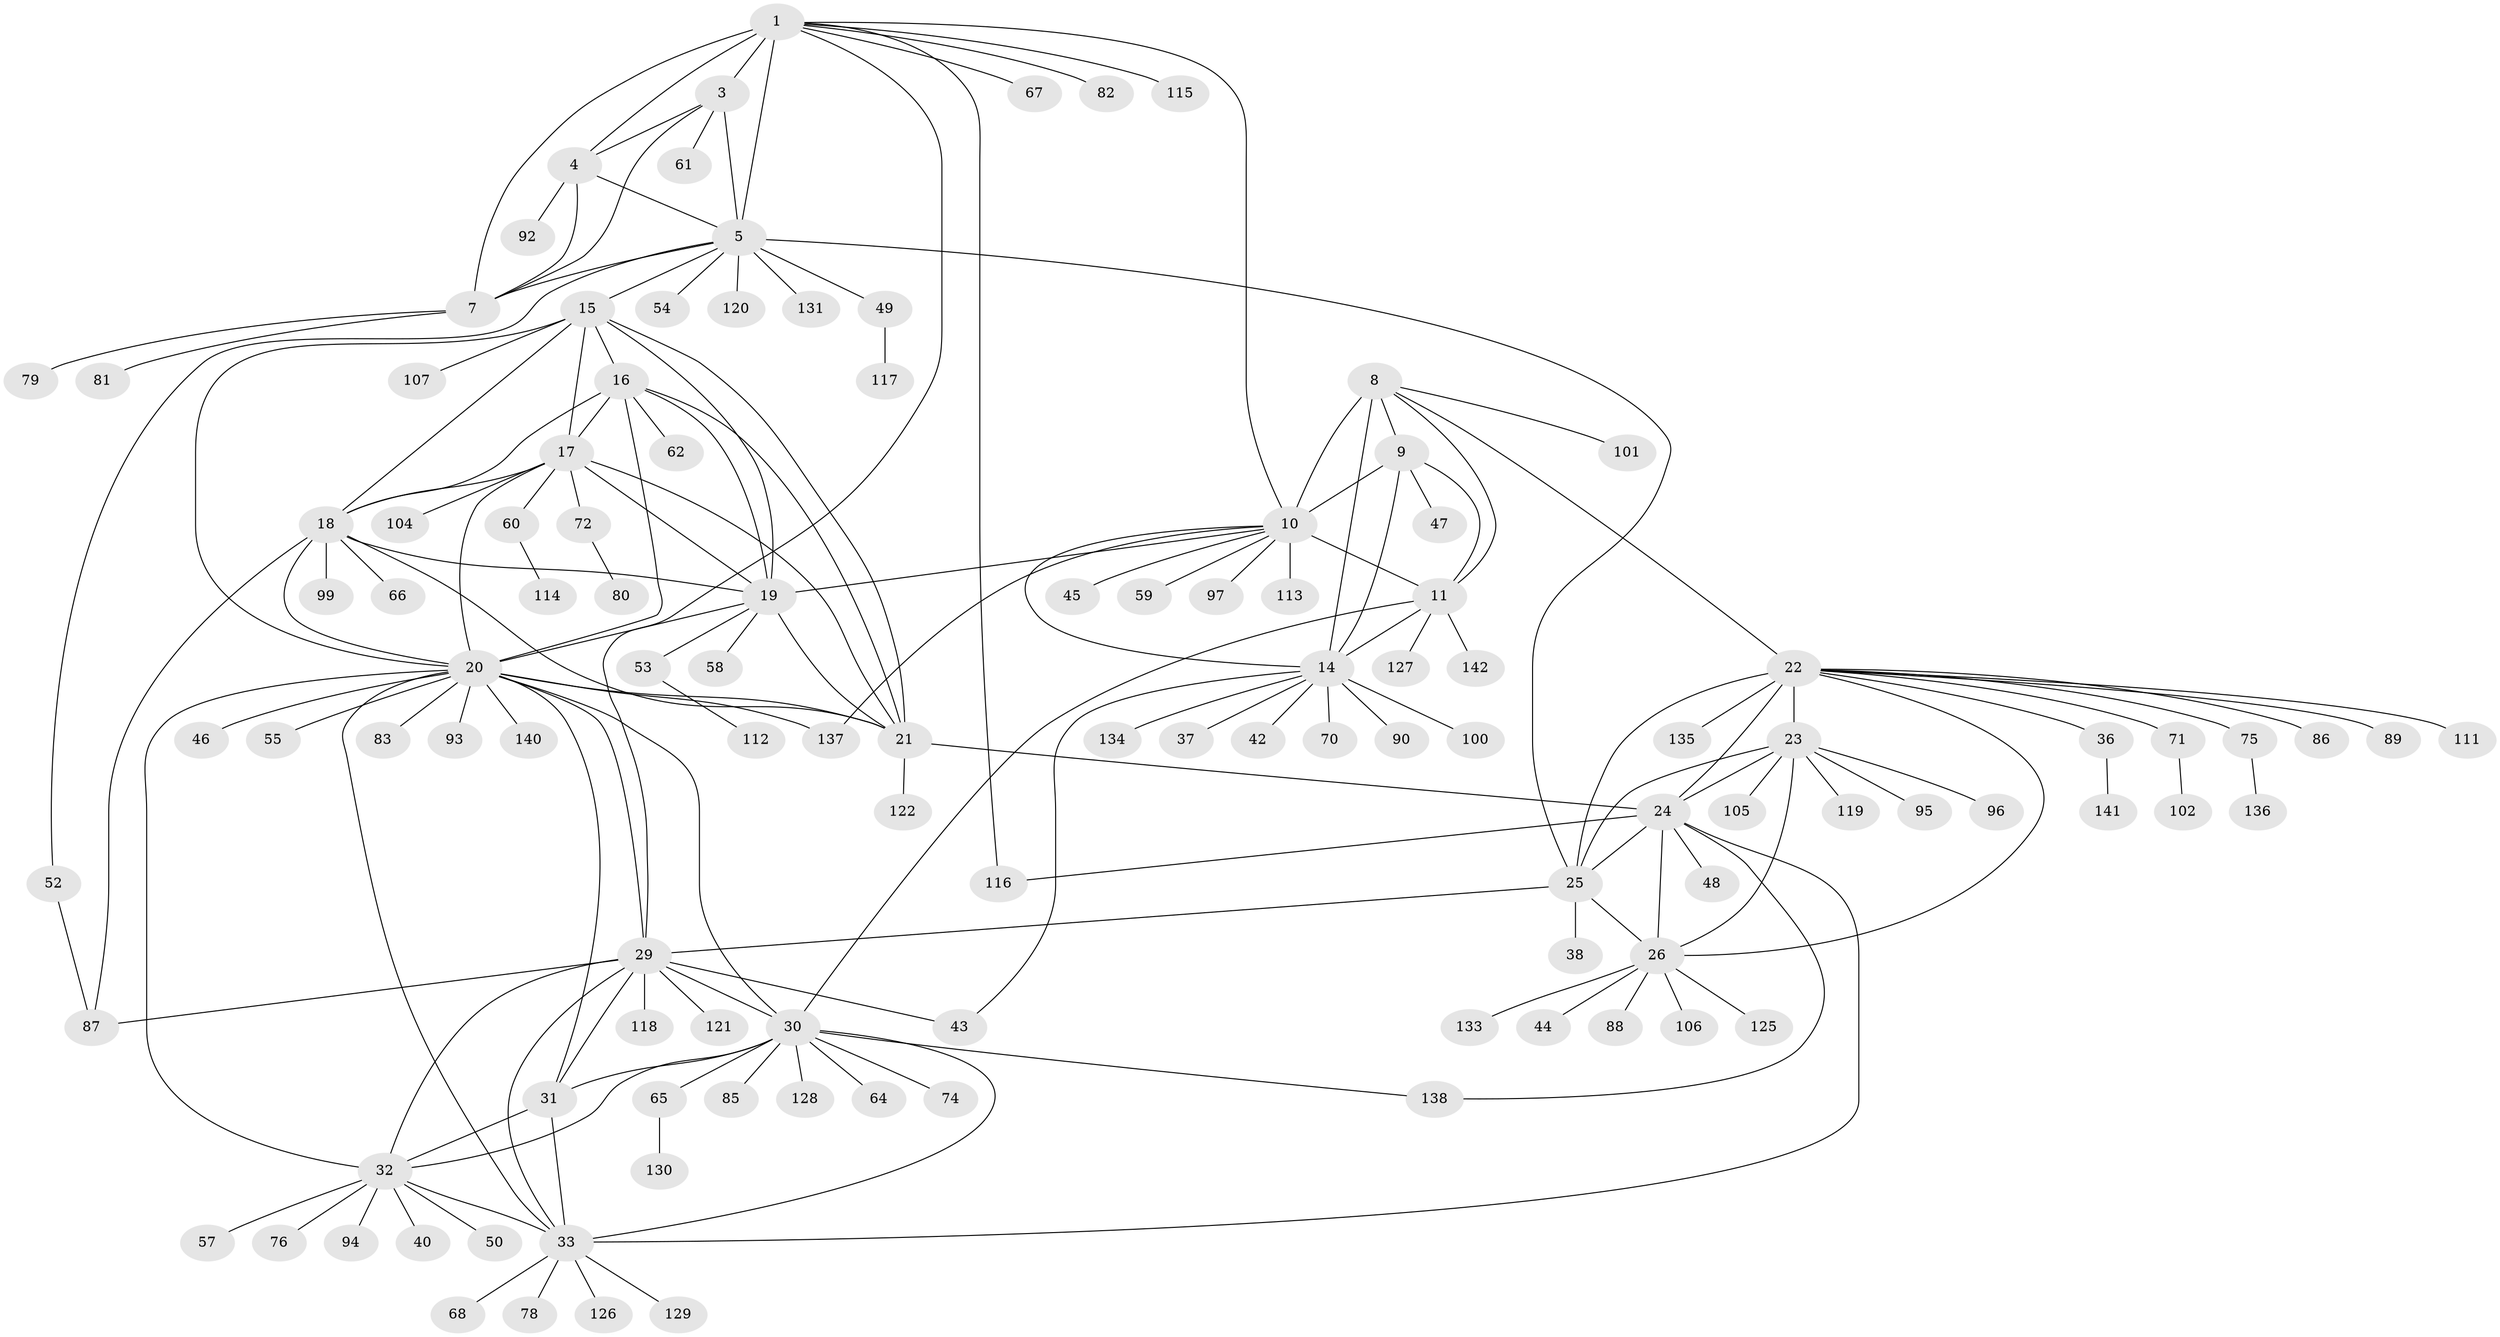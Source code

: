 // Generated by graph-tools (version 1.1) at 2025/52/02/27/25 19:52:18]
// undirected, 115 vertices, 170 edges
graph export_dot {
graph [start="1"]
  node [color=gray90,style=filled];
  1 [super="+2"];
  3 [super="+139"];
  4;
  5 [super="+6"];
  7 [super="+69"];
  8 [super="+12"];
  9 [super="+39"];
  10 [super="+13"];
  11;
  14 [super="+84"];
  15;
  16 [super="+91"];
  17 [super="+103"];
  18 [super="+124"];
  19 [super="+51"];
  20 [super="+35"];
  21;
  22 [super="+28"];
  23;
  24 [super="+41"];
  25 [super="+27"];
  26 [super="+56"];
  29 [super="+77"];
  30 [super="+34"];
  31 [super="+73"];
  32 [super="+109"];
  33;
  36;
  37;
  38;
  40;
  42;
  43 [super="+110"];
  44;
  45 [super="+108"];
  46;
  47;
  48;
  49;
  50;
  52;
  53 [super="+63"];
  54;
  55;
  57;
  58;
  59;
  60;
  61;
  62;
  64;
  65 [super="+123"];
  66;
  67;
  68;
  70;
  71 [super="+98"];
  72 [super="+132"];
  74;
  75;
  76;
  78;
  79;
  80;
  81;
  82;
  83;
  85;
  86;
  87;
  88;
  89;
  90;
  92;
  93;
  94;
  95;
  96;
  97;
  99;
  100;
  101;
  102;
  104;
  105;
  106;
  107;
  111;
  112;
  113;
  114;
  115;
  116;
  117;
  118;
  119;
  120;
  121;
  122;
  125;
  126;
  127;
  128;
  129;
  130;
  131;
  133;
  134;
  135;
  136;
  137;
  138;
  140;
  141;
  142;
  1 -- 3 [weight=2];
  1 -- 4 [weight=2];
  1 -- 5 [weight=4];
  1 -- 7 [weight=2];
  1 -- 10;
  1 -- 29;
  1 -- 82;
  1 -- 116;
  1 -- 67;
  1 -- 115;
  3 -- 4;
  3 -- 5 [weight=2];
  3 -- 7;
  3 -- 61;
  4 -- 5 [weight=2];
  4 -- 7;
  4 -- 92;
  5 -- 7 [weight=2];
  5 -- 15;
  5 -- 25;
  5 -- 120;
  5 -- 131;
  5 -- 49;
  5 -- 52;
  5 -- 54;
  7 -- 79;
  7 -- 81;
  8 -- 9 [weight=2];
  8 -- 10 [weight=4];
  8 -- 11 [weight=2];
  8 -- 14 [weight=2];
  8 -- 101;
  8 -- 22;
  9 -- 10 [weight=2];
  9 -- 11;
  9 -- 14;
  9 -- 47;
  10 -- 11 [weight=2];
  10 -- 14 [weight=2];
  10 -- 19;
  10 -- 97;
  10 -- 113;
  10 -- 137;
  10 -- 45;
  10 -- 59;
  11 -- 14;
  11 -- 127;
  11 -- 142;
  11 -- 30;
  14 -- 37;
  14 -- 42;
  14 -- 43;
  14 -- 70;
  14 -- 90;
  14 -- 100;
  14 -- 134;
  15 -- 16;
  15 -- 17;
  15 -- 18;
  15 -- 19;
  15 -- 20;
  15 -- 21;
  15 -- 107;
  16 -- 17;
  16 -- 18;
  16 -- 19;
  16 -- 20;
  16 -- 21;
  16 -- 62;
  17 -- 18;
  17 -- 19;
  17 -- 20;
  17 -- 21;
  17 -- 60;
  17 -- 72;
  17 -- 104;
  18 -- 19;
  18 -- 20;
  18 -- 21;
  18 -- 66;
  18 -- 99;
  18 -- 87;
  19 -- 20;
  19 -- 21;
  19 -- 53;
  19 -- 58;
  20 -- 21;
  20 -- 46;
  20 -- 55;
  20 -- 83;
  20 -- 93;
  20 -- 140;
  20 -- 32;
  20 -- 33;
  20 -- 137;
  20 -- 29;
  20 -- 30 [weight=2];
  20 -- 31;
  21 -- 24;
  21 -- 122;
  22 -- 23 [weight=2];
  22 -- 24 [weight=2];
  22 -- 25 [weight=4];
  22 -- 26 [weight=2];
  22 -- 36;
  22 -- 71;
  22 -- 75;
  22 -- 86;
  22 -- 89;
  22 -- 135;
  22 -- 111;
  23 -- 24;
  23 -- 25 [weight=2];
  23 -- 26;
  23 -- 95;
  23 -- 96;
  23 -- 105;
  23 -- 119;
  24 -- 25 [weight=2];
  24 -- 26;
  24 -- 33;
  24 -- 48;
  24 -- 138;
  24 -- 116;
  25 -- 26 [weight=2];
  25 -- 38;
  25 -- 29;
  26 -- 44;
  26 -- 88;
  26 -- 106;
  26 -- 125;
  26 -- 133;
  29 -- 30 [weight=2];
  29 -- 31;
  29 -- 32;
  29 -- 33;
  29 -- 43;
  29 -- 87;
  29 -- 118;
  29 -- 121;
  30 -- 31 [weight=2];
  30 -- 32 [weight=2];
  30 -- 33 [weight=2];
  30 -- 74;
  30 -- 85;
  30 -- 138;
  30 -- 64;
  30 -- 65;
  30 -- 128;
  31 -- 32;
  31 -- 33;
  32 -- 33;
  32 -- 40;
  32 -- 50;
  32 -- 57;
  32 -- 76;
  32 -- 94;
  33 -- 68;
  33 -- 78;
  33 -- 126;
  33 -- 129;
  36 -- 141;
  49 -- 117;
  52 -- 87;
  53 -- 112;
  60 -- 114;
  65 -- 130;
  71 -- 102;
  72 -- 80;
  75 -- 136;
}
